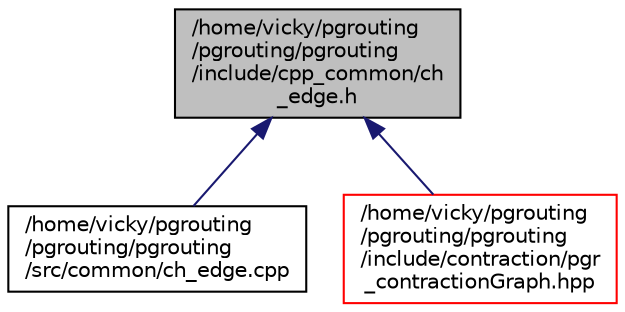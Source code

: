 digraph "/home/vicky/pgrouting/pgrouting/pgrouting/include/cpp_common/ch_edge.h"
{
  edge [fontname="Helvetica",fontsize="10",labelfontname="Helvetica",labelfontsize="10"];
  node [fontname="Helvetica",fontsize="10",shape=record];
  Node1 [label="/home/vicky/pgrouting\l/pgrouting/pgrouting\l/include/cpp_common/ch\l_edge.h",height=0.2,width=0.4,color="black", fillcolor="grey75", style="filled" fontcolor="black"];
  Node1 -> Node2 [dir="back",color="midnightblue",fontsize="10",style="solid",fontname="Helvetica"];
  Node2 [label="/home/vicky/pgrouting\l/pgrouting/pgrouting\l/src/common/ch_edge.cpp",height=0.2,width=0.4,color="black", fillcolor="white", style="filled",URL="$ch__edge_8cpp.html"];
  Node1 -> Node3 [dir="back",color="midnightblue",fontsize="10",style="solid",fontname="Helvetica"];
  Node3 [label="/home/vicky/pgrouting\l/pgrouting/pgrouting\l/include/contraction/pgr\l_contractionGraph.hpp",height=0.2,width=0.4,color="red", fillcolor="white", style="filled",URL="$pgr__contractionGraph_8hpp.html"];
}
